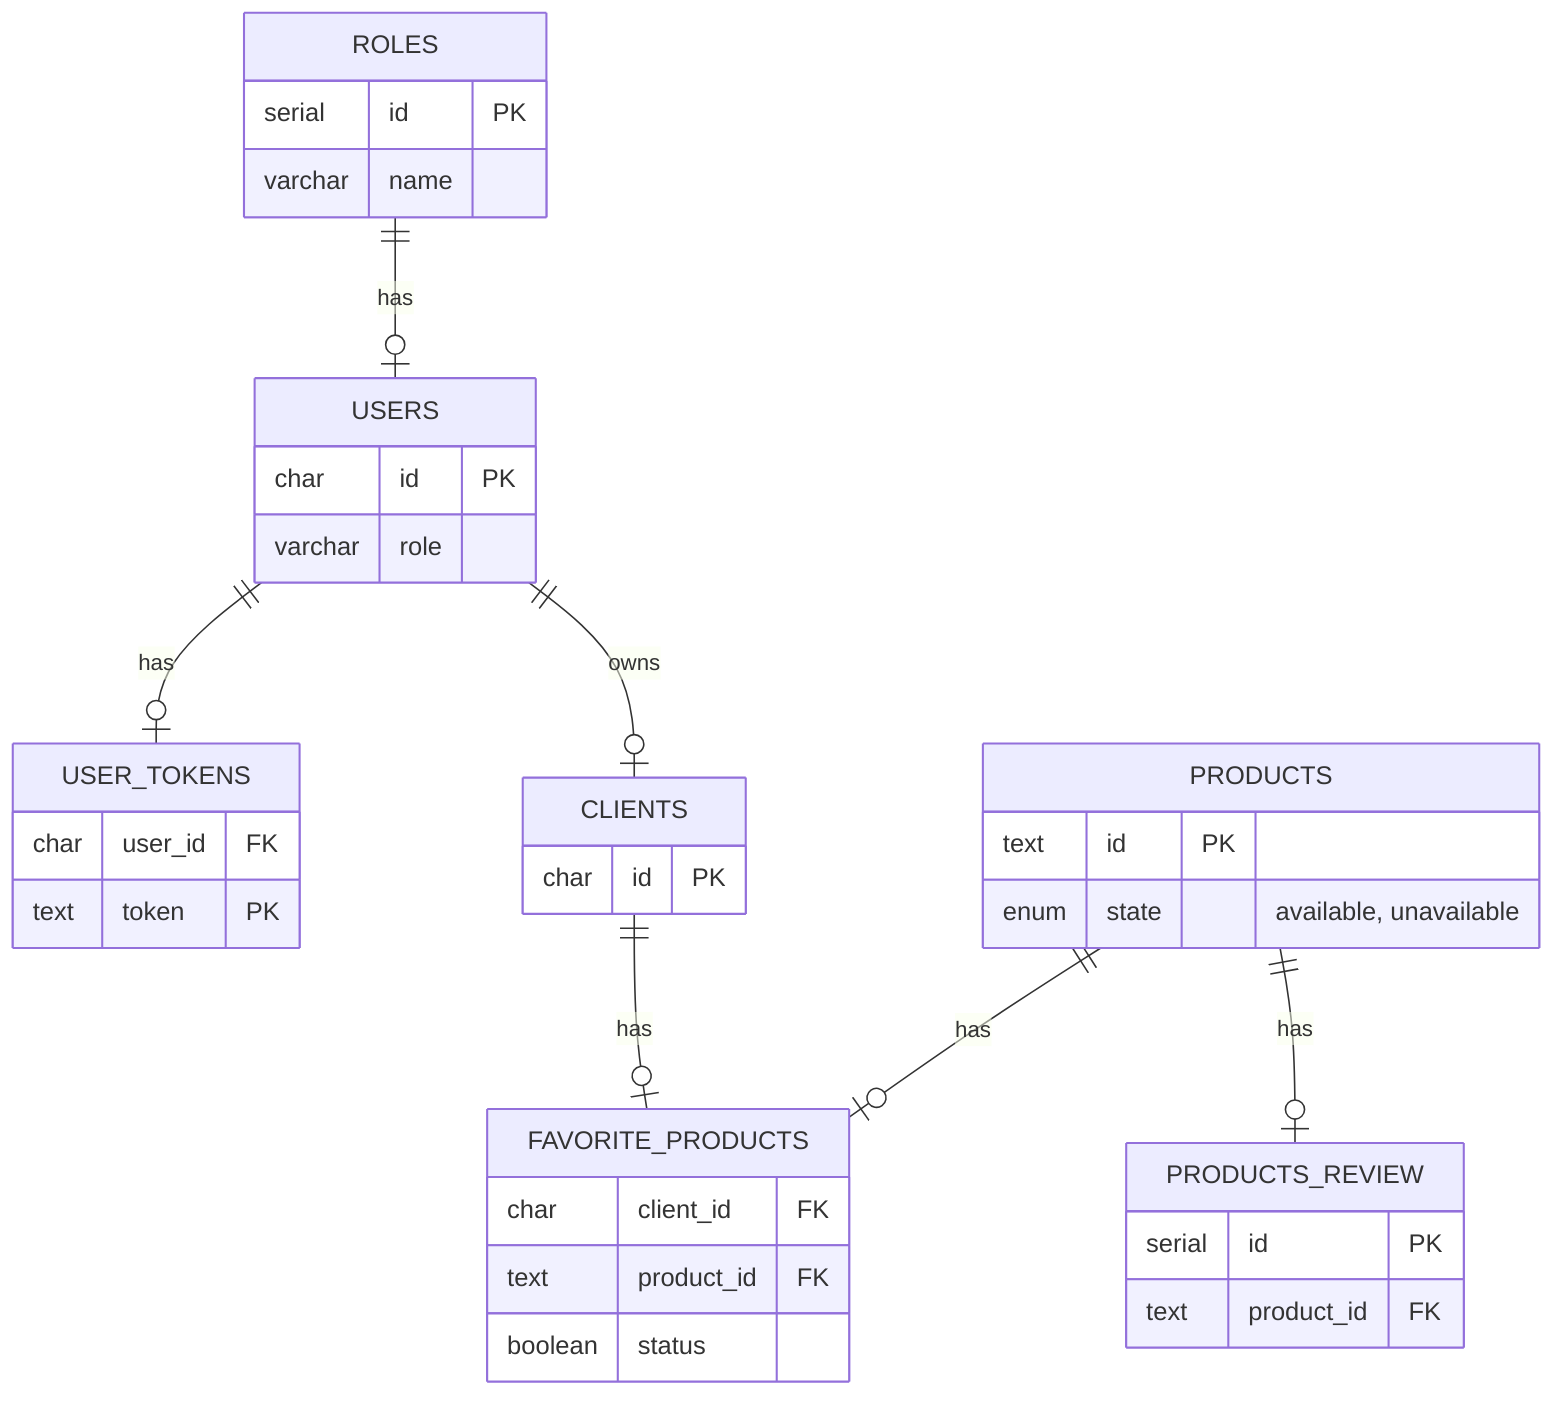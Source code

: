 erDiagram
  USERS {
    char id PK
    varchar role
  }

  USER_TOKENS {
    char user_id FK
    text token PK
  }

  CLIENTS {
    char id PK
  }

  FAVORITE_PRODUCTS {
    char client_id FK
    text product_id FK
    boolean status
  }

  PRODUCTS {
    text id PK
    enum state "available, unavailable"
  }

  PRODUCTS_REVIEW {
    serial id PK
    text product_id FK
  }

  ROLES {
    serial id PK
    varchar name
  }

  USERS ||--o| USER_TOKENS: has
  USERS ||--o| CLIENTS: owns
  ROLES ||--o| USERS: has
  CLIENTS ||--o| FAVORITE_PRODUCTS: has
  PRODUCTS ||--o| FAVORITE_PRODUCTS: has
  PRODUCTS ||--o| PRODUCTS_REVIEW: has